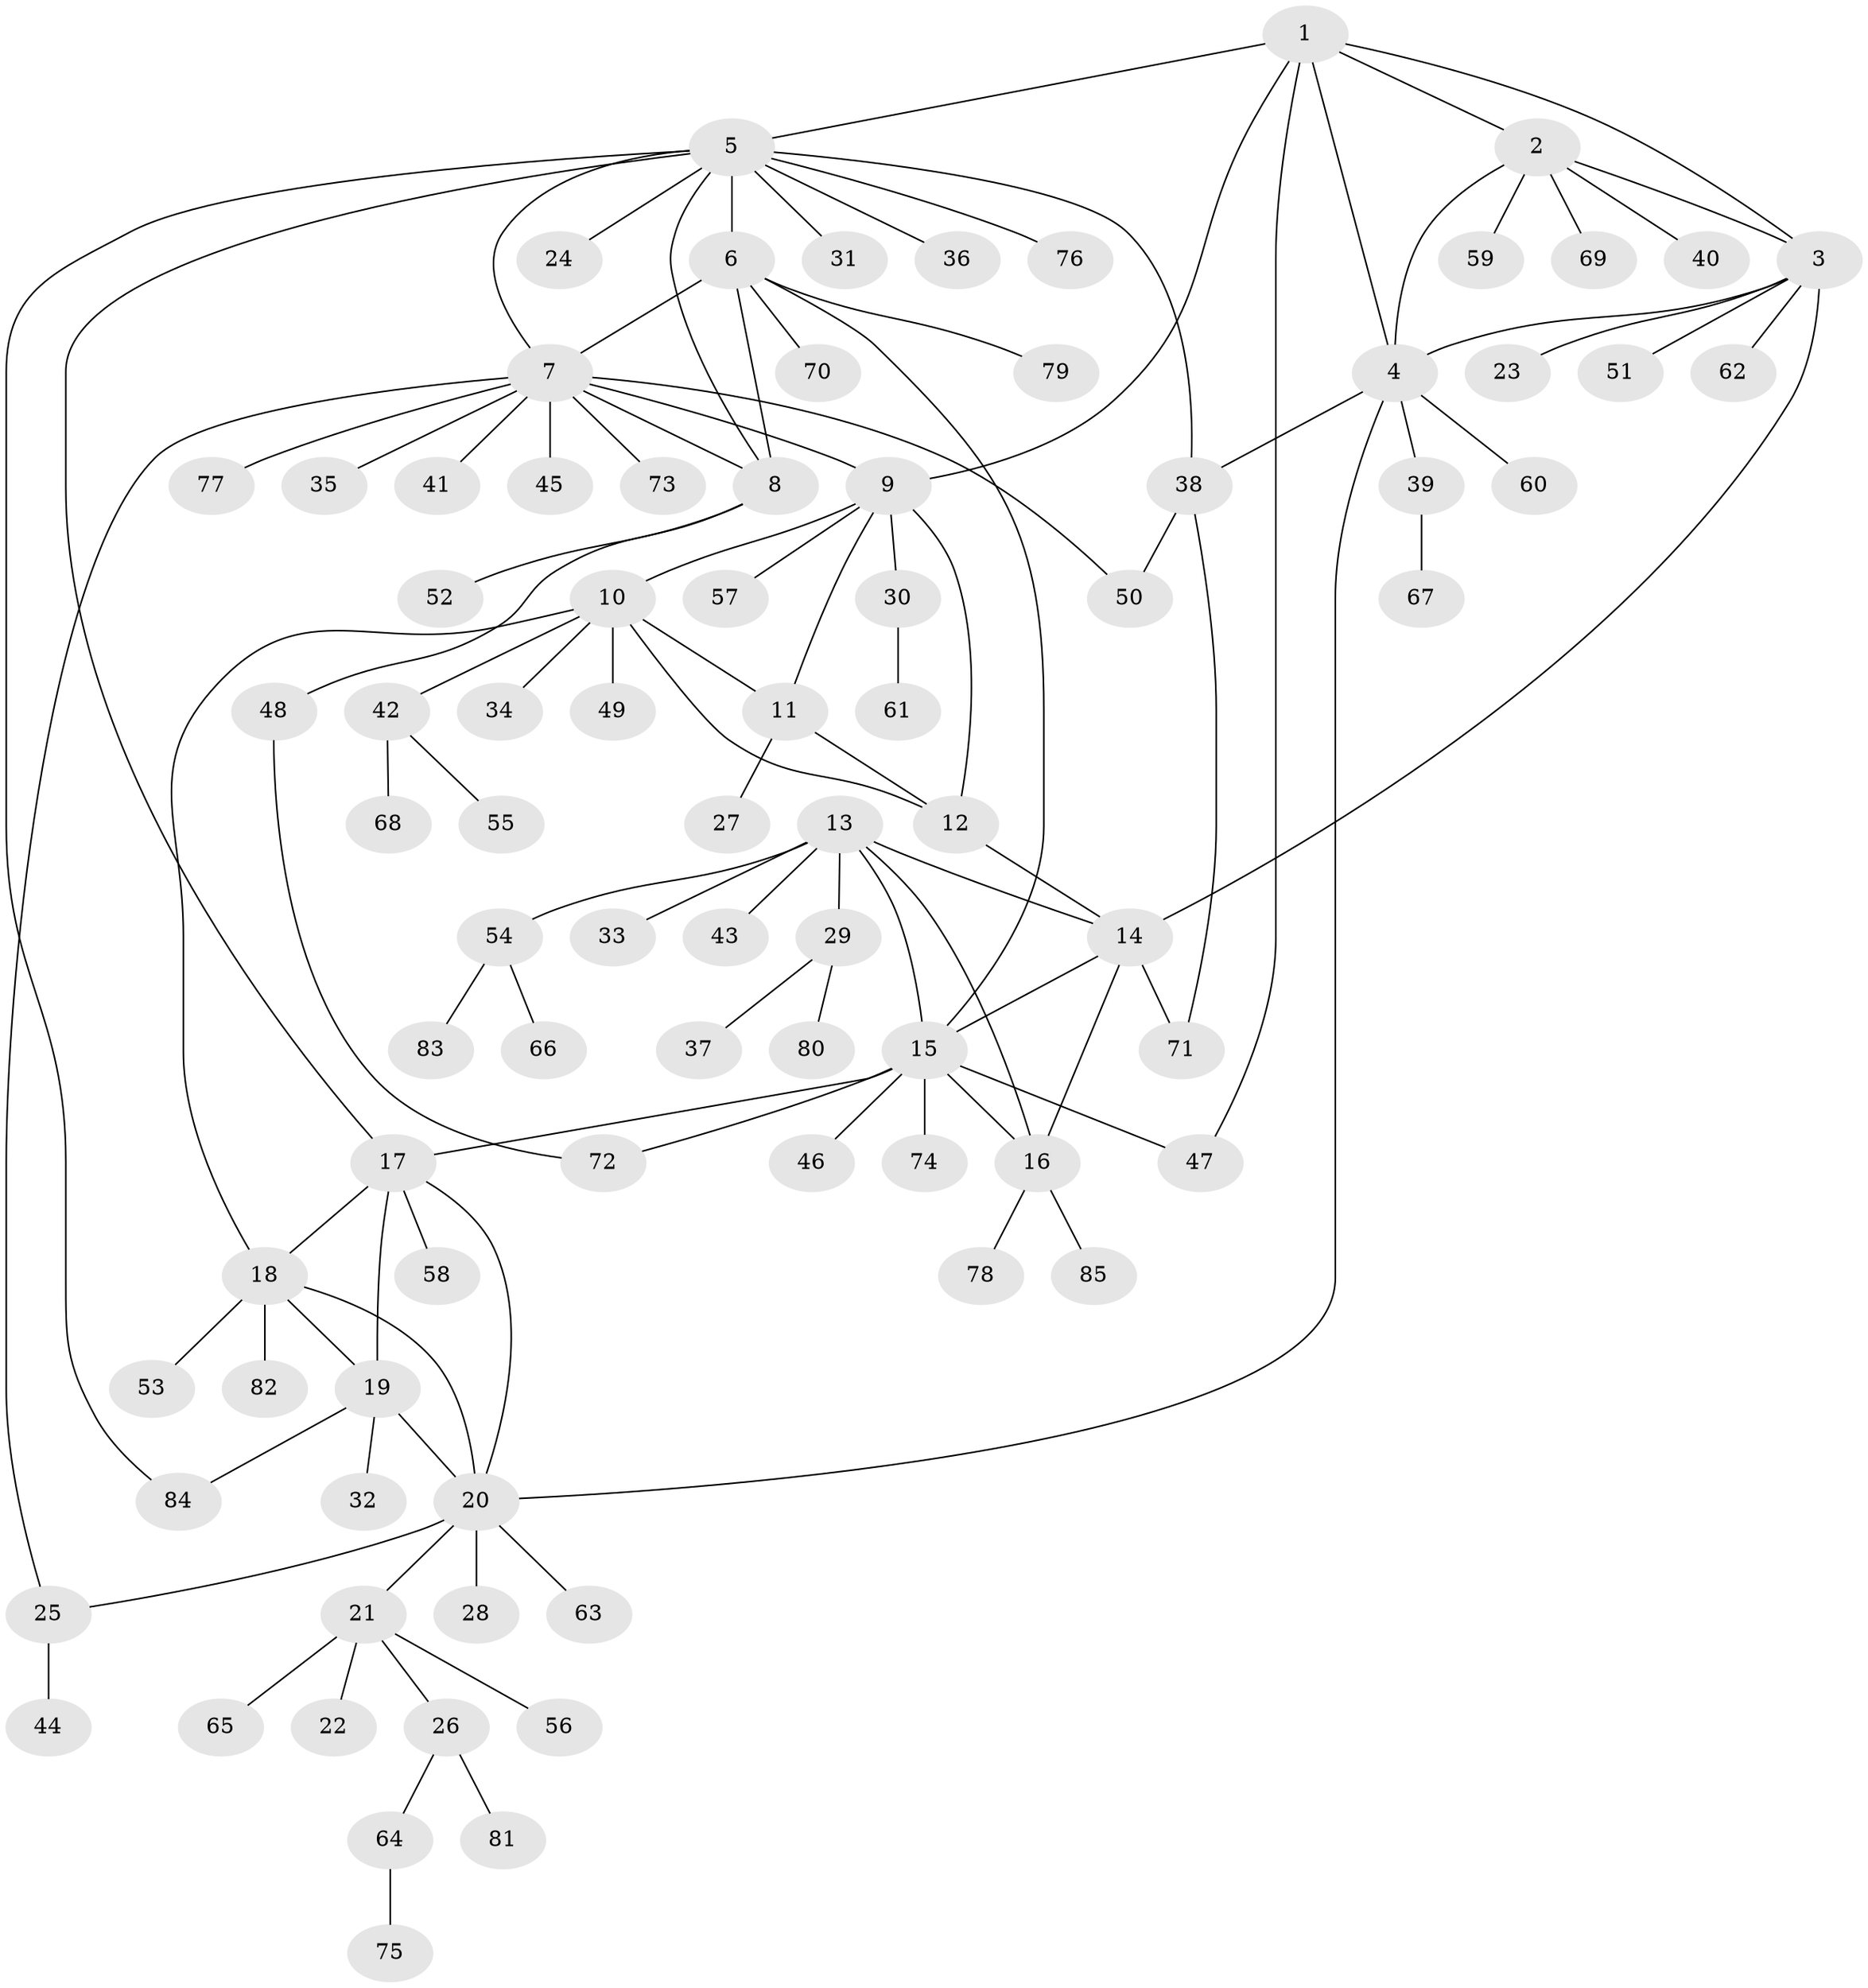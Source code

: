 // coarse degree distribution, {7: 0.06976744186046512, 4: 0.11627906976744186, 5: 0.11627906976744186, 6: 0.11627906976744186, 3: 0.046511627906976744, 8: 0.023255813953488372, 1: 0.32558139534883723, 2: 0.18604651162790697}
// Generated by graph-tools (version 1.1) at 2025/52/03/04/25 22:52:44]
// undirected, 85 vertices, 112 edges
graph export_dot {
  node [color=gray90,style=filled];
  1;
  2;
  3;
  4;
  5;
  6;
  7;
  8;
  9;
  10;
  11;
  12;
  13;
  14;
  15;
  16;
  17;
  18;
  19;
  20;
  21;
  22;
  23;
  24;
  25;
  26;
  27;
  28;
  29;
  30;
  31;
  32;
  33;
  34;
  35;
  36;
  37;
  38;
  39;
  40;
  41;
  42;
  43;
  44;
  45;
  46;
  47;
  48;
  49;
  50;
  51;
  52;
  53;
  54;
  55;
  56;
  57;
  58;
  59;
  60;
  61;
  62;
  63;
  64;
  65;
  66;
  67;
  68;
  69;
  70;
  71;
  72;
  73;
  74;
  75;
  76;
  77;
  78;
  79;
  80;
  81;
  82;
  83;
  84;
  85;
  1 -- 2;
  1 -- 3;
  1 -- 4;
  1 -- 5;
  1 -- 9;
  1 -- 47;
  2 -- 3;
  2 -- 4;
  2 -- 40;
  2 -- 59;
  2 -- 69;
  3 -- 4;
  3 -- 14;
  3 -- 23;
  3 -- 51;
  3 -- 62;
  4 -- 20;
  4 -- 38;
  4 -- 39;
  4 -- 60;
  5 -- 6;
  5 -- 7;
  5 -- 8;
  5 -- 17;
  5 -- 24;
  5 -- 31;
  5 -- 36;
  5 -- 38;
  5 -- 76;
  5 -- 84;
  6 -- 7;
  6 -- 8;
  6 -- 15;
  6 -- 70;
  6 -- 79;
  7 -- 8;
  7 -- 9;
  7 -- 25;
  7 -- 35;
  7 -- 41;
  7 -- 45;
  7 -- 50;
  7 -- 73;
  7 -- 77;
  8 -- 48;
  8 -- 52;
  9 -- 10;
  9 -- 11;
  9 -- 12;
  9 -- 30;
  9 -- 57;
  10 -- 11;
  10 -- 12;
  10 -- 18;
  10 -- 34;
  10 -- 42;
  10 -- 49;
  11 -- 12;
  11 -- 27;
  12 -- 14;
  13 -- 14;
  13 -- 15;
  13 -- 16;
  13 -- 29;
  13 -- 33;
  13 -- 43;
  13 -- 54;
  14 -- 15;
  14 -- 16;
  14 -- 71;
  15 -- 16;
  15 -- 17;
  15 -- 46;
  15 -- 47;
  15 -- 72;
  15 -- 74;
  16 -- 78;
  16 -- 85;
  17 -- 18;
  17 -- 19;
  17 -- 20;
  17 -- 58;
  18 -- 19;
  18 -- 20;
  18 -- 53;
  18 -- 82;
  19 -- 20;
  19 -- 32;
  19 -- 84;
  20 -- 21;
  20 -- 25;
  20 -- 28;
  20 -- 63;
  21 -- 22;
  21 -- 26;
  21 -- 56;
  21 -- 65;
  25 -- 44;
  26 -- 64;
  26 -- 81;
  29 -- 37;
  29 -- 80;
  30 -- 61;
  38 -- 50;
  38 -- 71;
  39 -- 67;
  42 -- 55;
  42 -- 68;
  48 -- 72;
  54 -- 66;
  54 -- 83;
  64 -- 75;
}
